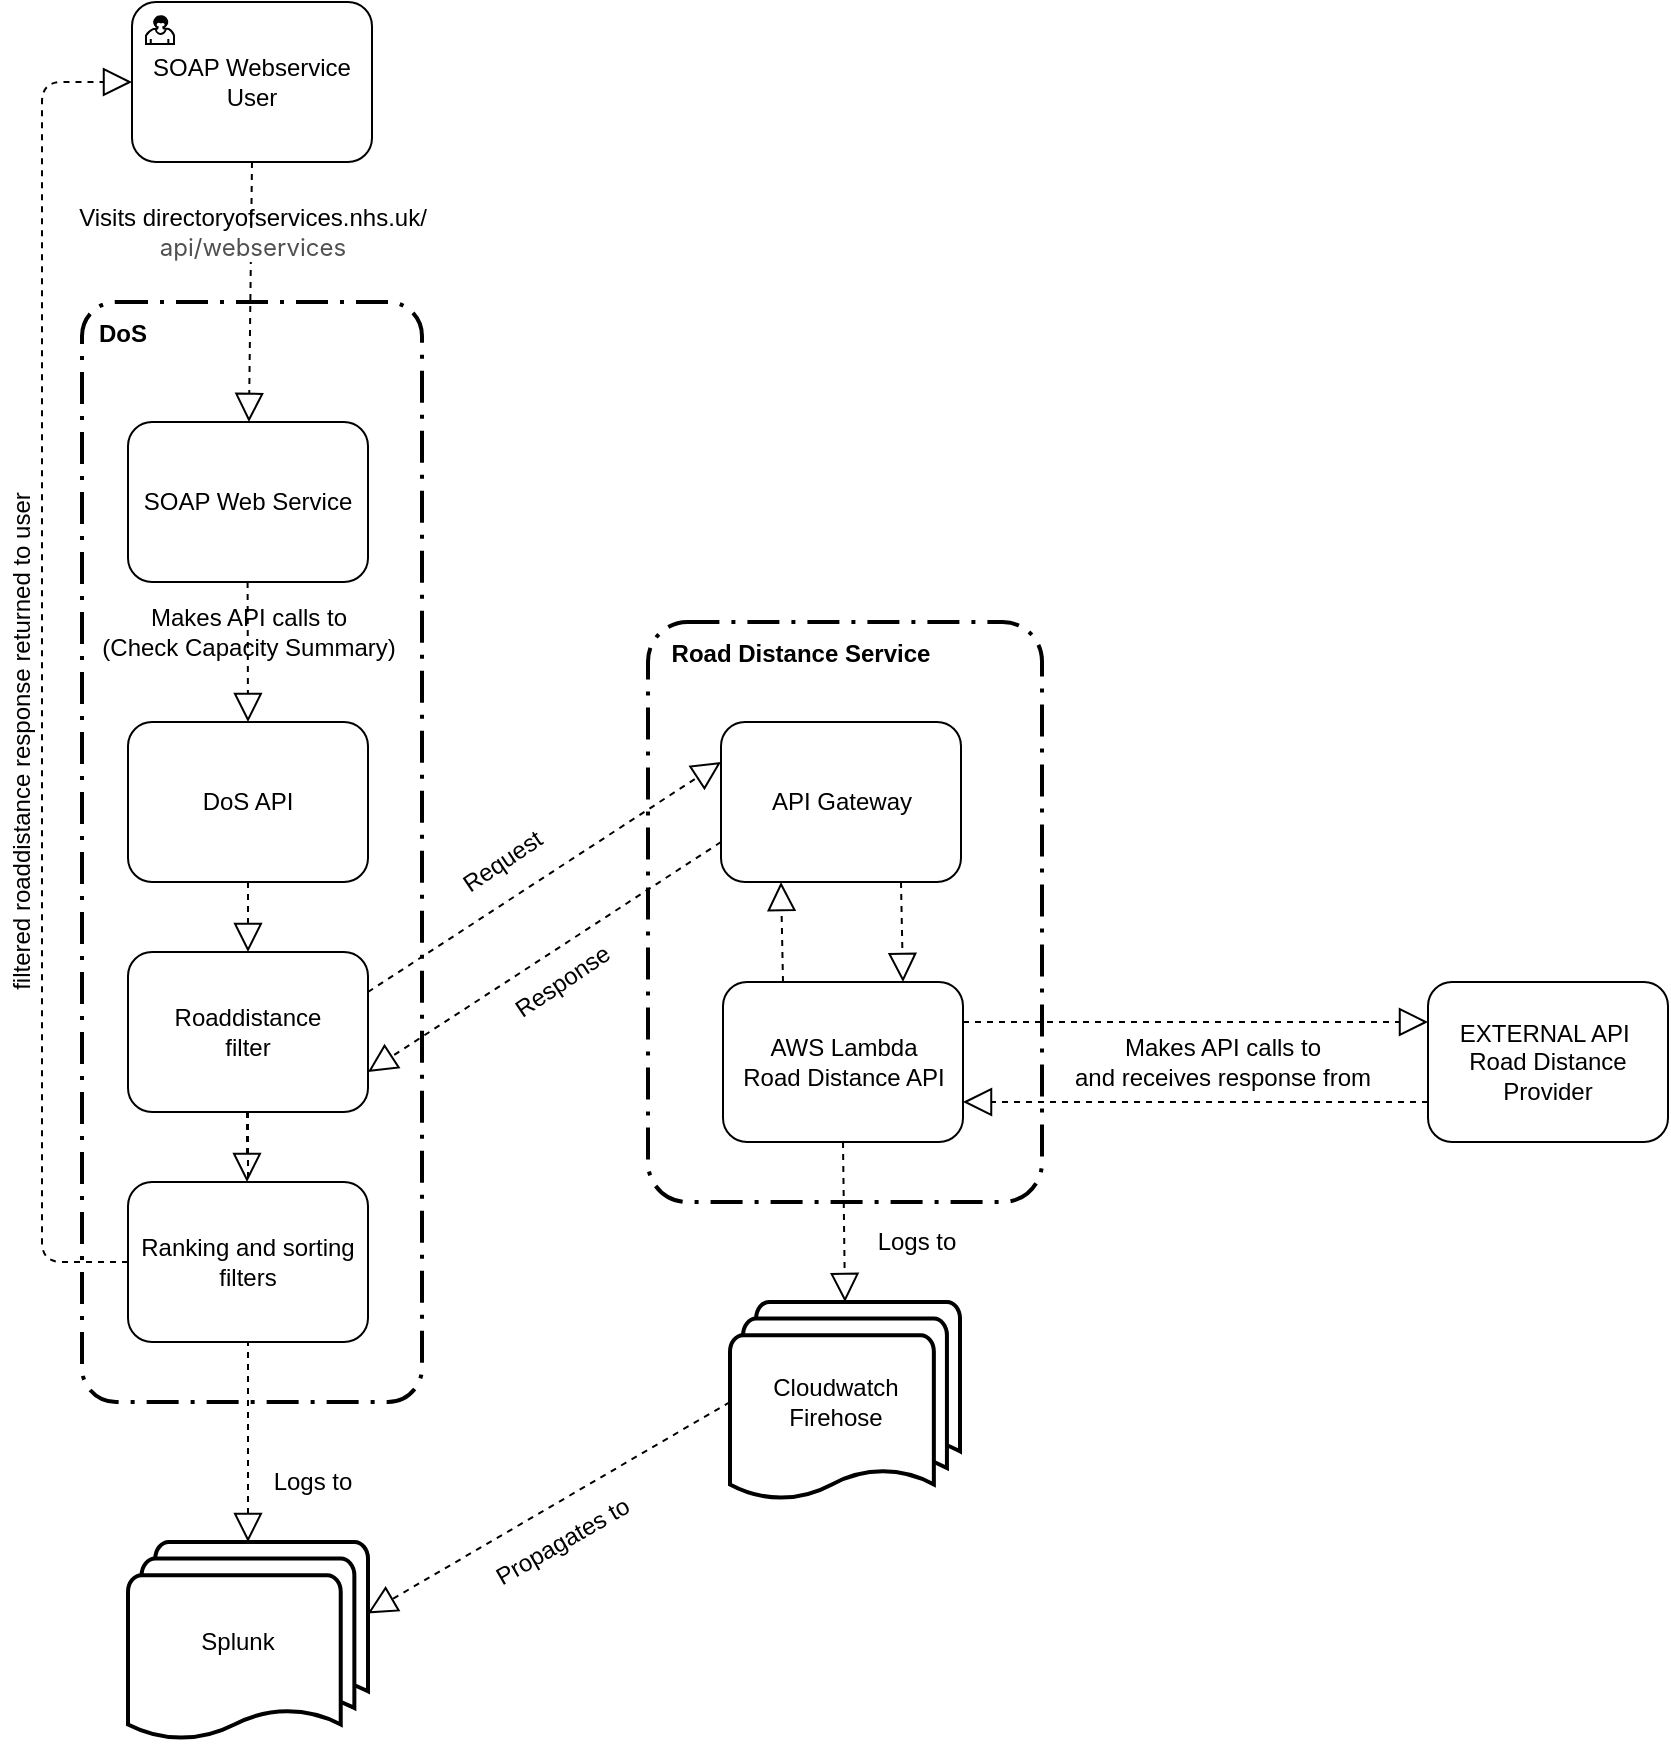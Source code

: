 <mxfile version="15.7.3" type="device"><diagram id="dwjkUNrS5j3bHEe1DFPE" name="Page-1"><mxGraphModel dx="1422" dy="715" grid="1" gridSize="10" guides="1" tooltips="1" connect="1" arrows="1" fold="1" page="1" pageScale="1" pageWidth="827" pageHeight="1169" math="0" shadow="0"><root><mxCell id="0"/><mxCell id="1" parent="0"/><mxCell id="0cTS7bMpq-2c3qxBvki1-25" value="" style="rounded=1;arcSize=10;dashed=1;strokeColor=#000000;fillColor=none;gradientColor=none;dashPattern=8 3 1 3;strokeWidth=2;" parent="1" vertex="1"><mxGeometry x="50" y="180" width="170" height="550" as="geometry"/></mxCell><mxCell id="PQc6X2HEV79irt3zOIDi-1" value="" style="rounded=1;arcSize=10;dashed=1;strokeColor=#000000;fillColor=none;gradientColor=none;dashPattern=8 3 1 3;strokeWidth=2;" parent="1" vertex="1"><mxGeometry x="333" y="340" width="197" height="290" as="geometry"/></mxCell><mxCell id="0cTS7bMpq-2c3qxBvki1-16" value="SOAP Webservice User" style="html=1;whiteSpace=wrap;rounded=1;dropTarget=0;" parent="1" vertex="1"><mxGeometry x="75" y="30" width="120" height="80" as="geometry"/></mxCell><mxCell id="0cTS7bMpq-2c3qxBvki1-17" value="" style="html=1;shape=mxgraph.bpmn.user_task;outlineConnect=0;" parent="0cTS7bMpq-2c3qxBvki1-16" vertex="1"><mxGeometry width="14" height="14" relative="1" as="geometry"><mxPoint x="7" y="7" as="offset"/></mxGeometry></mxCell><mxCell id="0cTS7bMpq-2c3qxBvki1-26" value="AWS Lambda&lt;br&gt;Road Distance API" style="html=1;whiteSpace=wrap;rounded=1;dropTarget=0;" parent="1" vertex="1"><mxGeometry x="370.5" y="520" width="120" height="80" as="geometry"/></mxCell><mxCell id="KEyjbWbTgWZmxuzXbRPz-2" value="DoS API" style="rounded=1;whiteSpace=wrap;html=1;" parent="1" vertex="1"><mxGeometry x="73" y="390" width="120" height="80" as="geometry"/></mxCell><mxCell id="KEyjbWbTgWZmxuzXbRPz-5" value="EXTERNAL API&amp;nbsp;&lt;br&gt;Road Distance Provider" style="rounded=1;whiteSpace=wrap;html=1;" parent="1" vertex="1"><mxGeometry x="723" y="520" width="120" height="80" as="geometry"/></mxCell><mxCell id="KEyjbWbTgWZmxuzXbRPz-6" value="DoS" style="text;html=1;align=center;verticalAlign=middle;resizable=0;points=[];autosize=1;fontStyle=1" parent="1" vertex="1"><mxGeometry x="50" y="186" width="40" height="20" as="geometry"/></mxCell><mxCell id="KEyjbWbTgWZmxuzXbRPz-15" value="SOAP Web Service" style="rounded=1;whiteSpace=wrap;html=1;" parent="1" vertex="1"><mxGeometry x="73" y="240" width="120" height="80" as="geometry"/></mxCell><mxCell id="KEyjbWbTgWZmxuzXbRPz-21" value="" style="endArrow=block;dashed=1;endFill=0;endSize=12;html=1;exitX=0.5;exitY=1;exitDx=0;exitDy=0;" parent="1" target="KEyjbWbTgWZmxuzXbRPz-15" edge="1"><mxGeometry width="160" relative="1" as="geometry"><mxPoint x="135" y="110" as="sourcePoint"/><mxPoint x="250" y="360" as="targetPoint"/></mxGeometry></mxCell><mxCell id="KEyjbWbTgWZmxuzXbRPz-25" value="" style="endArrow=block;dashed=1;endFill=0;endSize=12;html=1;entryX=0;entryY=0.25;entryDx=0;entryDy=0;exitX=1;exitY=0.25;exitDx=0;exitDy=0;" parent="1" source="0cTS7bMpq-2c3qxBvki1-26" target="KEyjbWbTgWZmxuzXbRPz-5" edge="1"><mxGeometry width="160" relative="1" as="geometry"><mxPoint x="968" y="58" as="sourcePoint"/><mxPoint x="633" y="356" as="targetPoint"/></mxGeometry></mxCell><mxCell id="KEyjbWbTgWZmxuzXbRPz-29" value="Visits directoryofservices.nhs.uk/&lt;br&gt;&lt;span style=&quot;color: rgb(80 , 80 , 80) ; font-family: &amp;#34;inter&amp;#34; , &amp;#34;opensans&amp;#34; , &amp;#34;helvetica&amp;#34; , &amp;#34;arial&amp;#34; , sans-serif ; text-align: left ; background-color: rgb(255 , 255 , 255)&quot;&gt;api/webservices&lt;/span&gt;" style="text;html=1;align=center;verticalAlign=middle;resizable=0;points=[];autosize=1;" parent="1" vertex="1"><mxGeometry x="40" y="130" width="190" height="30" as="geometry"/></mxCell><mxCell id="KEyjbWbTgWZmxuzXbRPz-31" value="Makes API calls to&lt;br&gt;(Check Capacity Summary)" style="text;html=1;align=center;verticalAlign=middle;resizable=0;points=[];autosize=1;" parent="1" vertex="1"><mxGeometry x="53" y="330" width="160" height="30" as="geometry"/></mxCell><mxCell id="KEyjbWbTgWZmxuzXbRPz-35" value="Makes API calls to&lt;br&gt;and receives response from" style="text;html=1;align=center;verticalAlign=middle;resizable=0;points=[];autosize=1;" parent="1" vertex="1"><mxGeometry x="540" y="545" width="160" height="30" as="geometry"/></mxCell><mxCell id="qgBmGaLmP86waMWqzh_p-30" value="" style="endArrow=block;dashed=1;endFill=0;endSize=12;html=1;exitX=0.5;exitY=1;exitDx=0;exitDy=0;entryX=0.5;entryY=0;entryDx=0;entryDy=0;entryPerimeter=0;" parent="1" source="0cTS7bMpq-2c3qxBvki1-26" target="qgBmGaLmP86waMWqzh_p-28" edge="1"><mxGeometry width="160" relative="1" as="geometry"><mxPoint x="353" y="300" as="sourcePoint"/><mxPoint x="363" y="450" as="targetPoint"/><Array as="points"/></mxGeometry></mxCell><mxCell id="qgBmGaLmP86waMWqzh_p-31" value="Logs to" style="text;html=1;align=center;verticalAlign=middle;resizable=0;points=[];autosize=1;" parent="1" vertex="1"><mxGeometry x="437" y="640" width="60" height="20" as="geometry"/></mxCell><mxCell id="qgBmGaLmP86waMWqzh_p-33" value="Logs to" style="text;html=1;align=center;verticalAlign=middle;resizable=0;points=[];autosize=1;" parent="1" vertex="1"><mxGeometry x="135" y="760" width="60" height="20" as="geometry"/></mxCell><mxCell id="qgBmGaLmP86waMWqzh_p-34" value="" style="strokeWidth=2;html=1;shape=mxgraph.flowchart.multi-document;whiteSpace=wrap;" parent="1" vertex="1"><mxGeometry x="73" y="800" width="120" height="100" as="geometry"/></mxCell><mxCell id="PQc6X2HEV79irt3zOIDi-2" value="" style="group" parent="1" vertex="1" connectable="0"><mxGeometry x="374" y="680" width="115" height="100" as="geometry"/></mxCell><mxCell id="qgBmGaLmP86waMWqzh_p-28" value="" style="strokeWidth=2;html=1;shape=mxgraph.flowchart.multi-document;whiteSpace=wrap;" parent="PQc6X2HEV79irt3zOIDi-2" vertex="1"><mxGeometry width="115" height="100" as="geometry"/></mxCell><mxCell id="qgBmGaLmP86waMWqzh_p-29" value="Cloudwatch&lt;br&gt;Firehose" style="text;html=1;strokeColor=none;fillColor=none;align=center;verticalAlign=middle;whiteSpace=wrap;rounded=0;" parent="PQc6X2HEV79irt3zOIDi-2" vertex="1"><mxGeometry x="15" y="25" width="76" height="50" as="geometry"/></mxCell><mxCell id="PQc6X2HEV79irt3zOIDi-3" value="Road Distance Service" style="text;html=1;align=center;verticalAlign=middle;resizable=0;points=[];autosize=1;fontStyle=1" parent="1" vertex="1"><mxGeometry x="339" y="346" width="140" height="20" as="geometry"/></mxCell><mxCell id="CpN1Ug5_v-ZtjW7_O1d4-13" value="API Gateway" style="html=1;whiteSpace=wrap;rounded=1;dropTarget=0;" parent="1" vertex="1"><mxGeometry x="369.5" y="390" width="120" height="80" as="geometry"/></mxCell><mxCell id="CpN1Ug5_v-ZtjW7_O1d4-18" value="Splunk" style="text;html=1;strokeColor=none;fillColor=none;align=center;verticalAlign=middle;whiteSpace=wrap;rounded=0;" parent="1" vertex="1"><mxGeometry x="90" y="825" width="76" height="50" as="geometry"/></mxCell><mxCell id="CpN1Ug5_v-ZtjW7_O1d4-21" value="" style="endArrow=block;dashed=1;endFill=0;endSize=12;html=1;entryX=0.75;entryY=0;entryDx=0;entryDy=0;exitX=0.75;exitY=1;exitDx=0;exitDy=0;" parent="1" edge="1" target="0cTS7bMpq-2c3qxBvki1-26" source="CpN1Ug5_v-ZtjW7_O1d4-13"><mxGeometry width="160" relative="1" as="geometry"><mxPoint x="429" y="470" as="sourcePoint"/><mxPoint x="429" y="520" as="targetPoint"/></mxGeometry></mxCell><mxCell id="vmErseQWqe-ZqojGRiMP-1" value="Roaddistance&lt;br&gt;filter" style="rounded=1;whiteSpace=wrap;html=1;" parent="1" vertex="1"><mxGeometry x="73" y="505" width="120" height="80" as="geometry"/></mxCell><mxCell id="vmErseQWqe-ZqojGRiMP-4" value="" style="endArrow=block;dashed=1;endFill=0;endSize=12;html=1;exitX=0.5;exitY=1;exitDx=0;exitDy=0;entryX=0.5;entryY=0;entryDx=0;entryDy=0;" parent="1" source="KEyjbWbTgWZmxuzXbRPz-2" target="vmErseQWqe-ZqojGRiMP-1" edge="1"><mxGeometry width="160" relative="1" as="geometry"><mxPoint x="244.53" y="720" as="sourcePoint"/><mxPoint x="243.001" y="850" as="targetPoint"/></mxGeometry></mxCell><mxCell id="vmErseQWqe-ZqojGRiMP-5" value="" style="endArrow=block;dashed=1;endFill=0;endSize=12;html=1;exitX=0.5;exitY=1;exitDx=0;exitDy=0;entryX=0.5;entryY=0;entryDx=0;entryDy=0;entryPerimeter=0;" parent="1" source="vmErseQWqe-ZqojGRiMP-1" target="qgBmGaLmP86waMWqzh_p-34" edge="1"><mxGeometry width="160" relative="1" as="geometry"><mxPoint x="254.53" y="730" as="sourcePoint"/><mxPoint x="253.001" y="860" as="targetPoint"/></mxGeometry></mxCell><mxCell id="2" value="" style="endArrow=block;dashed=1;endFill=0;endSize=12;html=1;&#10;startArrow=block;dashed=1;endFill=0;endSize=12;html=1;entryX=0;entryY=0.25;entryDx=0;entryDy=0;exitX=1;exitY=0.25;exitDx=0;exitDy=0;" parent="1" source="vmErseQWqe-ZqojGRiMP-1" target="CpN1Ug5_v-ZtjW7_O1d4-13" edge="1"><mxGeometry width="50" height="50" relative="1" as="geometry"><mxPoint x="250" y="530" as="sourcePoint"/><mxPoint x="370" y="430" as="targetPoint"/></mxGeometry></mxCell><mxCell id="4" value="Request" style="text;html=1;align=center;verticalAlign=middle;resizable=0;points=[];autosize=1;rotation=-34;" parent="1" vertex="1"><mxGeometry x="230" y="450" width="60" height="20" as="geometry"/></mxCell><mxCell id="5" value="Ranking and sorting filters" style="rounded=1;whiteSpace=wrap;html=1;" parent="1" vertex="1"><mxGeometry x="73" y="620" width="120" height="80" as="geometry"/></mxCell><mxCell id="7" value="" style="endArrow=block;dashed=1;endFill=0;endSize=12;html=1;exitX=0.5;exitY=1;exitDx=0;exitDy=0;entryX=0.5;entryY=0;entryDx=0;entryDy=0;" parent="1" edge="1"><mxGeometry width="160" relative="1" as="geometry"><mxPoint x="132.5" y="585" as="sourcePoint"/><mxPoint x="132.5" y="620" as="targetPoint"/></mxGeometry></mxCell><mxCell id="8" value="" style="endArrow=block;dashed=1;endFill=0;endSize=12;html=1;&#10;startArrow=block;dashed=1;endFill=0;endSize=12;html=1;entryX=0;entryY=0.5;entryDx=0;entryDy=0;exitX=0;exitY=0.5;exitDx=0;exitDy=0;" parent="1" source="5" target="0cTS7bMpq-2c3qxBvki1-16" edge="1"><mxGeometry width="50" height="50" relative="1" as="geometry"><mxPoint x="20" y="650" as="sourcePoint"/><mxPoint x="20" y="40" as="targetPoint"/><Array as="points"><mxPoint x="30" y="660"/><mxPoint x="30" y="360"/><mxPoint x="30" y="70"/></Array></mxGeometry></mxCell><mxCell id="9" value="filtered roaddistance response returned to user" style="text;html=1;align=center;verticalAlign=middle;resizable=0;points=[];autosize=1;rotation=-90;" parent="1" vertex="1"><mxGeometry x="-110" y="390" width="260" height="20" as="geometry"/></mxCell><mxCell id="9RrM7xlzim3QCbs-_ttQ-11" value="" style="endArrow=block;dashed=1;endFill=0;endSize=12;html=1;exitX=0.5;exitY=1;exitDx=0;exitDy=0;entryX=0.5;entryY=0;entryDx=0;entryDy=0;" parent="1" target="KEyjbWbTgWZmxuzXbRPz-2" edge="1"><mxGeometry width="160" relative="1" as="geometry"><mxPoint x="132.8" y="320" as="sourcePoint"/><mxPoint x="132.8" y="355" as="targetPoint"/></mxGeometry></mxCell><mxCell id="9RrM7xlzim3QCbs-_ttQ-12" value="" style="endArrow=block;dashed=1;endFill=0;endSize=12;html=1;exitX=0;exitY=0.75;exitDx=0;exitDy=0;entryX=1;entryY=0.75;entryDx=0;entryDy=0;" parent="1" source="CpN1Ug5_v-ZtjW7_O1d4-13" target="vmErseQWqe-ZqojGRiMP-1" edge="1"><mxGeometry width="160" relative="1" as="geometry"><mxPoint x="153" y="490" as="sourcePoint"/><mxPoint x="153" y="525" as="targetPoint"/></mxGeometry></mxCell><mxCell id="9RrM7xlzim3QCbs-_ttQ-13" value="Response" style="text;html=1;align=center;verticalAlign=middle;resizable=0;points=[];autosize=1;rotation=-34;" parent="1" vertex="1"><mxGeometry x="255" y="510" width="70" height="20" as="geometry"/></mxCell><mxCell id="9RrM7xlzim3QCbs-_ttQ-14" value="Propagates to" style="text;html=1;align=center;verticalAlign=middle;resizable=0;points=[];autosize=1;rotation=-30;" parent="1" vertex="1"><mxGeometry x="245" y="790" width="90" height="20" as="geometry"/></mxCell><mxCell id="9RrM7xlzim3QCbs-_ttQ-15" value="" style="endArrow=block;dashed=1;endFill=0;endSize=12;html=1;exitX=0;exitY=0.5;exitDx=0;exitDy=0;entryX=0.999;entryY=0.357;entryDx=0;entryDy=0;exitPerimeter=0;entryPerimeter=0;" parent="1" source="qgBmGaLmP86waMWqzh_p-28" target="qgBmGaLmP86waMWqzh_p-34" edge="1"><mxGeometry width="160" relative="1" as="geometry"><mxPoint x="316.5" y="690.0" as="sourcePoint"/><mxPoint x="140" y="805.0" as="targetPoint"/></mxGeometry></mxCell><mxCell id="FWZIZ4ch-v9EzKYeV3RZ-9" value="" style="endArrow=block;dashed=1;endFill=0;endSize=12;html=1;entryX=1;entryY=0.75;entryDx=0;entryDy=0;exitX=0;exitY=0.75;exitDx=0;exitDy=0;" edge="1" parent="1" source="KEyjbWbTgWZmxuzXbRPz-5" target="0cTS7bMpq-2c3qxBvki1-26"><mxGeometry width="160" relative="1" as="geometry"><mxPoint x="530" y="680" as="sourcePoint"/><mxPoint x="761.5" y="680" as="targetPoint"/></mxGeometry></mxCell><mxCell id="FWZIZ4ch-v9EzKYeV3RZ-10" value="" style="endArrow=block;dashed=1;endFill=0;endSize=12;html=1;exitX=0.25;exitY=0;exitDx=0;exitDy=0;entryX=0.25;entryY=1;entryDx=0;entryDy=0;" edge="1" parent="1" source="0cTS7bMpq-2c3qxBvki1-26" target="CpN1Ug5_v-ZtjW7_O1d4-13"><mxGeometry width="160" relative="1" as="geometry"><mxPoint x="469.5" y="480" as="sourcePoint"/><mxPoint x="402" y="470" as="targetPoint"/></mxGeometry></mxCell></root></mxGraphModel></diagram></mxfile>